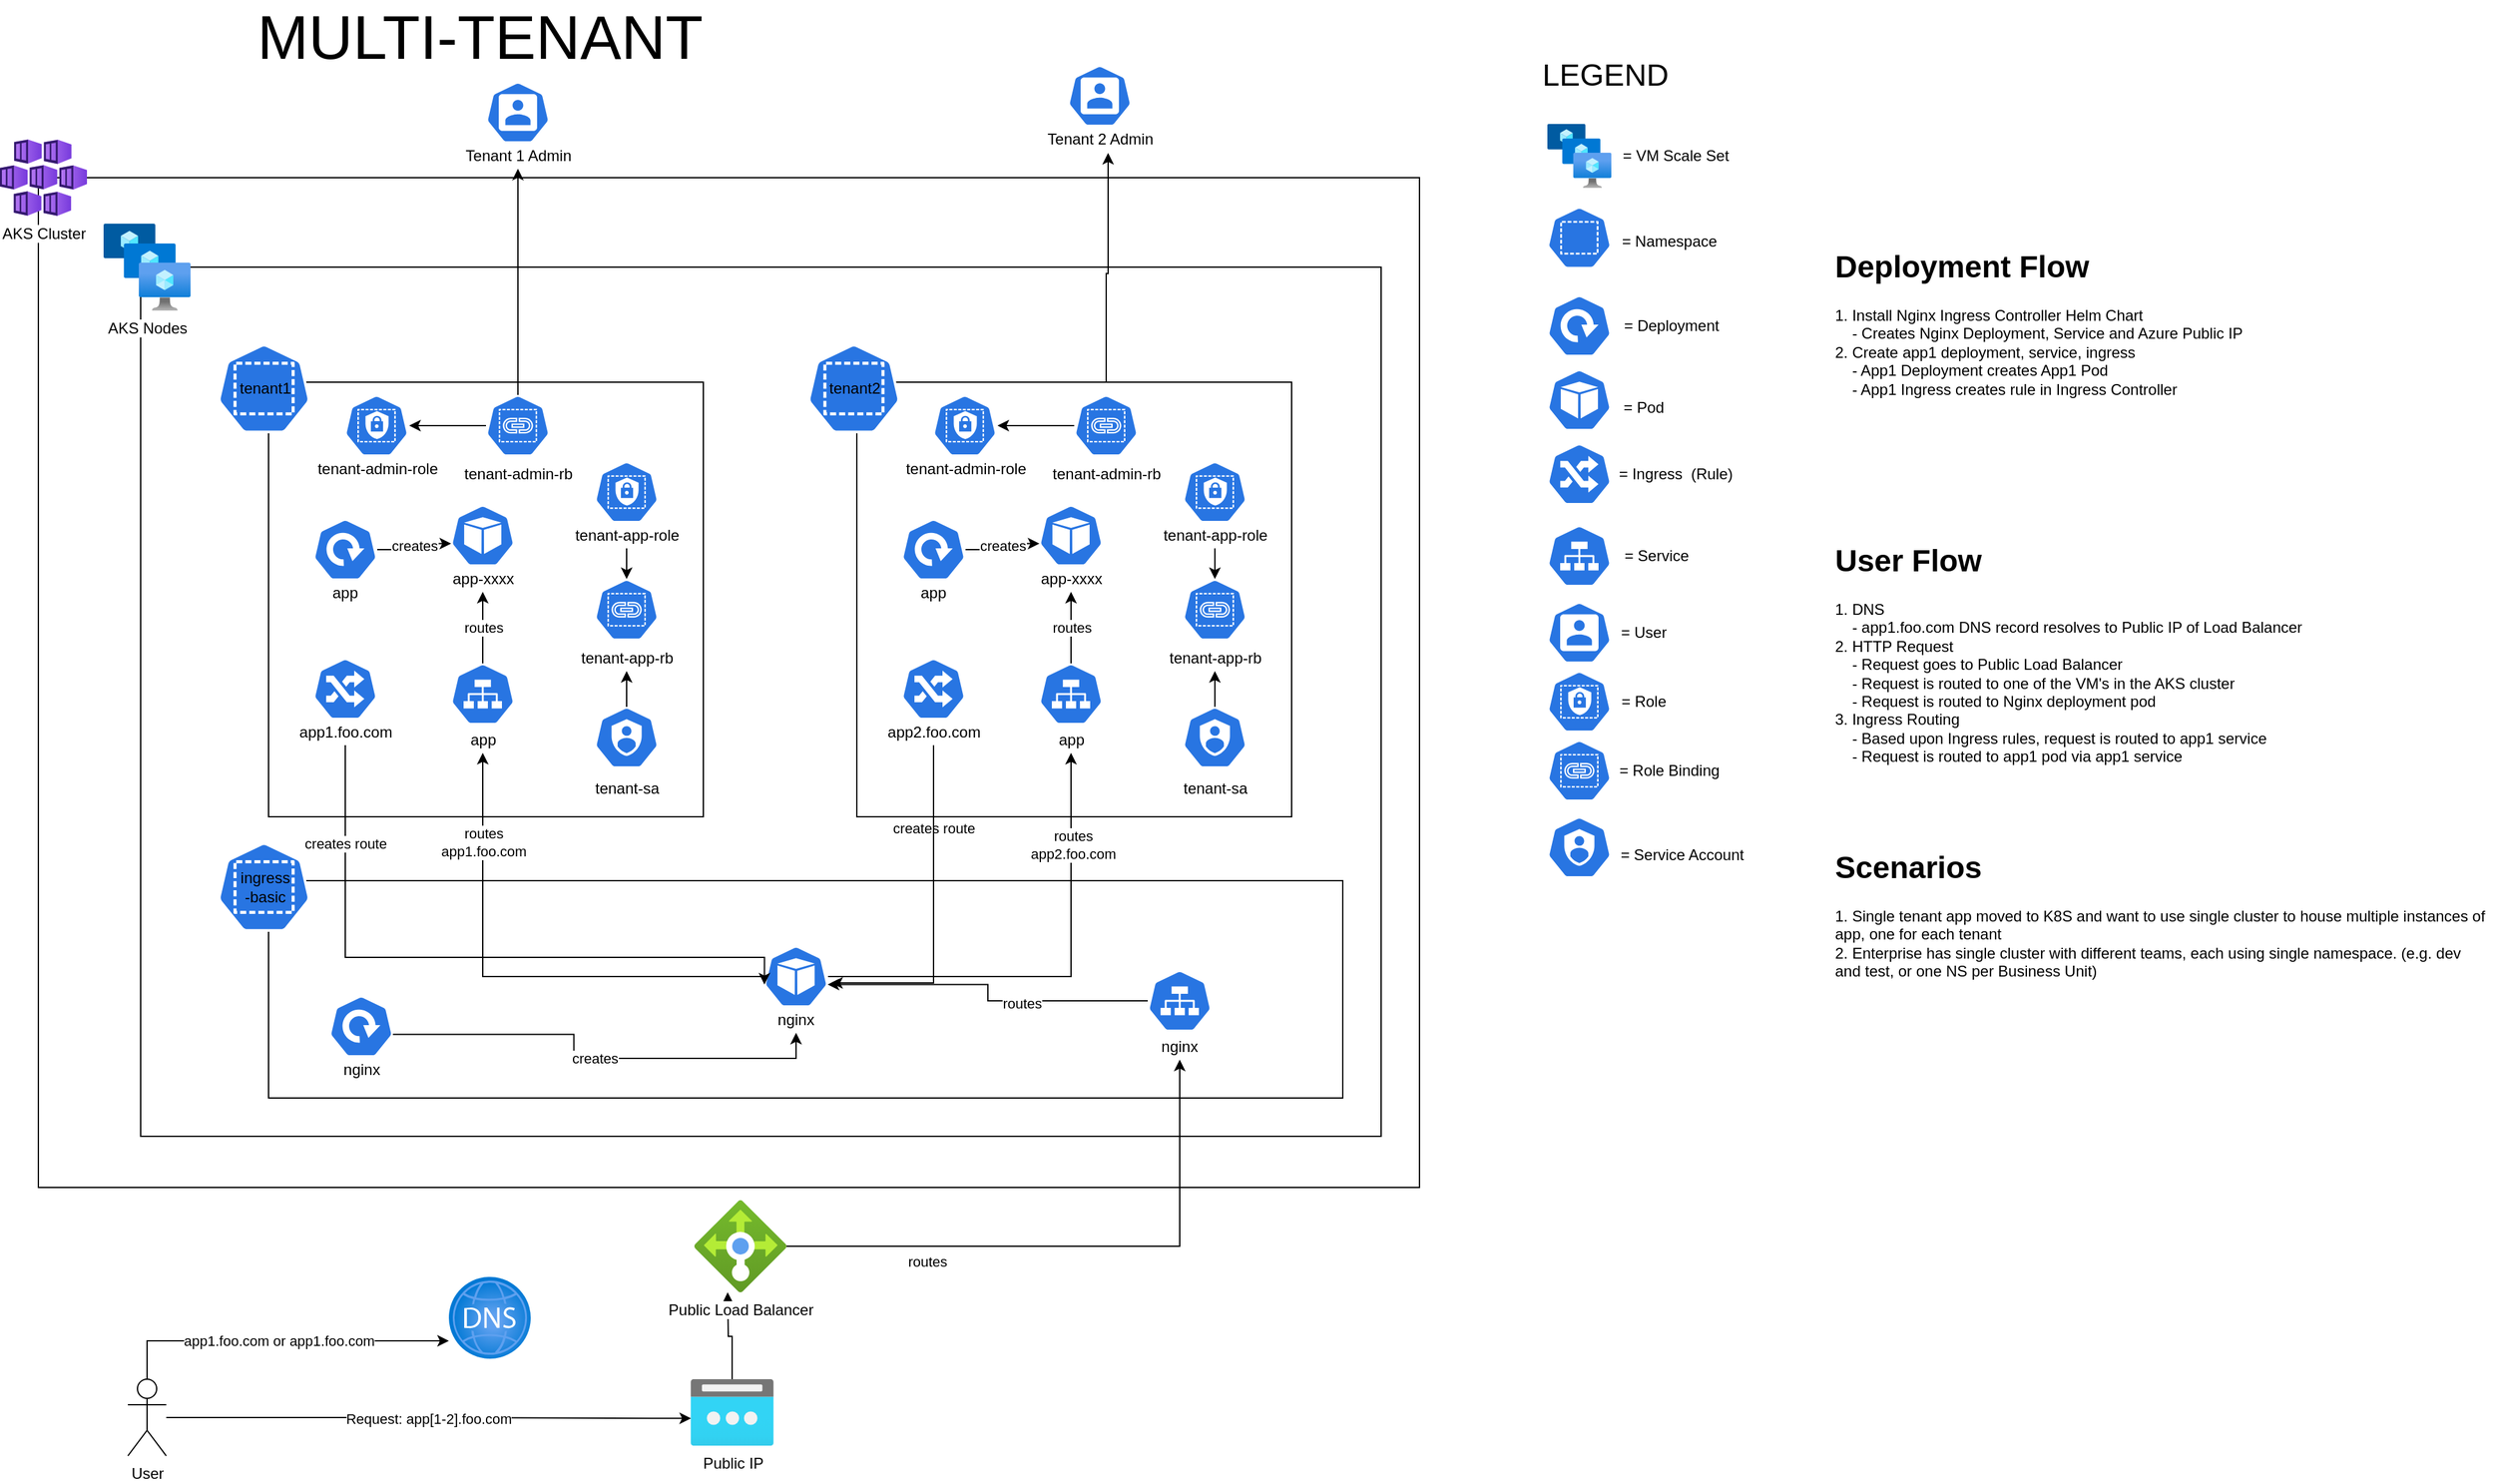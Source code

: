 <mxfile>
    <diagram id="HlzVMpEKUvmks-eyj2rE" name="Page-1">
        <mxGraphModel dx="874" dy="1626" grid="1" gridSize="10" guides="1" tooltips="1" connect="1" arrows="1" fold="1" page="1" pageScale="1" pageWidth="850" pageHeight="1100" math="0" shadow="0">
            <root>
                <mxCell id="0"/>
                <mxCell id="106" value="Grouping" parent="0"/>
                <mxCell id="3" value="" style="rounded=0;whiteSpace=wrap;html=1;" parent="106" vertex="1">
                    <mxGeometry x="40" y="20" width="1080" height="790" as="geometry"/>
                </mxCell>
                <mxCell id="4" value="" style="rounded=0;whiteSpace=wrap;html=1;direction=west;" parent="106" vertex="1">
                    <mxGeometry x="120" y="90" width="970" height="680" as="geometry"/>
                </mxCell>
                <mxCell id="175" style="edgeStyle=orthogonalEdgeStyle;rounded=0;orthogonalLoop=1;jettySize=auto;html=1;entryX=0.565;entryY=1.033;entryDx=0;entryDy=0;entryPerimeter=0;" parent="106" source="162" target="82" edge="1">
                    <mxGeometry relative="1" as="geometry"/>
                </mxCell>
                <mxCell id="181" value="service&lt;br&gt;account" style="edgeStyle=orthogonalEdgeStyle;rounded=0;orthogonalLoop=1;jettySize=auto;html=1;exitX=0.005;exitY=0.63;exitDx=0;exitDy=0;exitPerimeter=0;entryX=0.995;entryY=0.63;entryDx=0;entryDy=0;entryPerimeter=0;" edge="1" parent="106" source="94" target="9">
                    <mxGeometry relative="1" as="geometry"/>
                </mxCell>
                <mxCell id="182" style="edgeStyle=orthogonalEdgeStyle;rounded=0;orthogonalLoop=1;jettySize=auto;html=1;exitX=0.005;exitY=0.63;exitDx=0;exitDy=0;exitPerimeter=0;entryX=0.995;entryY=0.63;entryDx=0;entryDy=0;entryPerimeter=0;" edge="1" parent="106" source="94" target="9">
                    <mxGeometry relative="1" as="geometry"/>
                </mxCell>
                <mxCell id="1" value="Content" parent="0"/>
                <mxCell id="5" value="AKS Cluster" style="aspect=fixed;html=1;points=[];align=center;image;fontSize=12;image=img/lib/azure2/containers/Kubernetes_Services.svg;" parent="1" vertex="1">
                    <mxGeometry x="10" y="-10" width="68" height="60" as="geometry"/>
                </mxCell>
                <mxCell id="6" value="" style="rounded=0;whiteSpace=wrap;html=1;" parent="1" vertex="1">
                    <mxGeometry x="220" y="180" width="340" height="340" as="geometry"/>
                </mxCell>
                <mxCell id="7" value="tenant1" style="html=1;dashed=0;whitespace=wrap;fillColor=#2875E2;strokeColor=#ffffff;points=[[0.005,0.63,0],[0.1,0.2,0],[0.9,0.2,0],[0.5,0,0],[0.995,0.63,0],[0.72,0.99,0],[0.5,1,0],[0.28,0.99,0]];shape=mxgraph.kubernetes.icon;prIcon=ns" parent="1" vertex="1">
                    <mxGeometry x="158.75" y="150" width="115.5" height="70" as="geometry"/>
                </mxCell>
                <mxCell id="8" value="" style="group" parent="1" vertex="1" connectable="0">
                    <mxGeometry x="355" y="276" width="120" height="68" as="geometry"/>
                </mxCell>
                <mxCell id="9" value="" style="html=1;dashed=0;whitespace=wrap;fillColor=#2875E2;strokeColor=#ffffff;points=[[0.005,0.63,0],[0.1,0.2,0],[0.9,0.2,0],[0.5,0,0],[0.995,0.63,0],[0.72,0.99,0],[0.5,1,0],[0.28,0.99,0]];shape=mxgraph.kubernetes.icon;prIcon=pod" parent="8" vertex="1">
                    <mxGeometry x="7.5" width="50" height="48" as="geometry"/>
                </mxCell>
                <mxCell id="10" value="app-xxxx" style="text;html=1;strokeColor=none;fillColor=none;align=center;verticalAlign=middle;whiteSpace=wrap;rounded=0;" parent="8" vertex="1">
                    <mxGeometry x="-27.5" y="48" width="120" height="20" as="geometry"/>
                </mxCell>
                <mxCell id="11" value="" style="group" parent="1" vertex="1" connectable="0">
                    <mxGeometry x="355" y="400" width="110" height="70" as="geometry"/>
                </mxCell>
                <mxCell id="12" value="" style="html=1;dashed=0;whitespace=wrap;fillColor=#2875E2;strokeColor=#ffffff;points=[[0.005,0.63,0],[0.1,0.2,0],[0.9,0.2,0],[0.5,0,0],[0.995,0.63,0],[0.72,0.99,0],[0.5,1,0],[0.28,0.99,0]];shape=mxgraph.kubernetes.icon;prIcon=svc" parent="11" vertex="1">
                    <mxGeometry x="7.5" width="50" height="48" as="geometry"/>
                </mxCell>
                <mxCell id="13" value="app" style="text;html=1;strokeColor=none;fillColor=none;align=center;verticalAlign=middle;whiteSpace=wrap;rounded=0;" parent="11" vertex="1">
                    <mxGeometry x="-22.5" y="50" width="110" height="20" as="geometry"/>
                </mxCell>
                <mxCell id="14" value="" style="group" parent="1" vertex="1" connectable="0">
                    <mxGeometry x="227.5" y="396" width="105" height="68" as="geometry"/>
                </mxCell>
                <UserObject label="" link="http://yahoo.com" id="15">
                    <mxCell style="html=1;dashed=0;whitespace=wrap;fillColor=#2875E2;strokeColor=#ffffff;points=[[0.005,0.63,0],[0.1,0.2,0],[0.9,0.2,0],[0.5,0,0],[0.995,0.63,0],[0.72,0.99,0],[0.5,1,0],[0.28,0.99,0]];shape=mxgraph.kubernetes.icon;prIcon=ing" parent="14" vertex="1">
                        <mxGeometry x="27.5" width="50" height="48" as="geometry"/>
                    </mxCell>
                </UserObject>
                <mxCell id="16" value="app1.foo.com" style="text;html=1;strokeColor=none;fillColor=none;align=center;verticalAlign=middle;whiteSpace=wrap;rounded=0;" parent="14" vertex="1">
                    <mxGeometry y="48" width="105" height="20" as="geometry"/>
                </mxCell>
                <mxCell id="17" value="creates" style="edgeStyle=orthogonalEdgeStyle;rounded=0;orthogonalLoop=1;jettySize=auto;html=1;entryX=0.005;entryY=0.63;entryDx=0;entryDy=0;entryPerimeter=0;" parent="1" source="49" target="9" edge="1">
                    <mxGeometry relative="1" as="geometry"/>
                </mxCell>
                <mxCell id="18" value="" style="rounded=0;whiteSpace=wrap;html=1;" parent="1" vertex="1">
                    <mxGeometry x="220" y="570" width="840" height="170" as="geometry"/>
                </mxCell>
                <mxCell id="19" value="ingress&lt;br&gt;-basic" style="html=1;dashed=0;whitespace=wrap;fillColor=#2875E2;strokeColor=#ffffff;points=[[0.005,0.63,0],[0.1,0.2,0],[0.9,0.2,0],[0.5,0,0],[0.995,0.63,0],[0.72,0.99,0],[0.5,1,0],[0.28,0.99,0]];shape=mxgraph.kubernetes.icon;prIcon=ns" parent="1" vertex="1">
                    <mxGeometry x="168.5" y="540" width="96" height="70" as="geometry"/>
                </mxCell>
                <mxCell id="20" value="" style="group" parent="1" vertex="1" connectable="0">
                    <mxGeometry x="900" y="640" width="65" height="70" as="geometry"/>
                </mxCell>
                <mxCell id="21" value="" style="html=1;dashed=0;whitespace=wrap;fillColor=#2875E2;strokeColor=#ffffff;points=[[0.005,0.63,0],[0.1,0.2,0],[0.9,0.2,0],[0.5,0,0],[0.995,0.63,0],[0.72,0.99,0],[0.5,1,0],[0.28,0.99,0]];shape=mxgraph.kubernetes.icon;prIcon=svc" parent="20" vertex="1">
                    <mxGeometry x="7.5" width="50" height="48" as="geometry"/>
                </mxCell>
                <mxCell id="22" value="nginx" style="text;html=1;strokeColor=none;fillColor=none;align=center;verticalAlign=middle;whiteSpace=wrap;rounded=0;" parent="20" vertex="1">
                    <mxGeometry y="50" width="65" height="20" as="geometry"/>
                </mxCell>
                <mxCell id="23" value="" style="group" parent="1" vertex="1" connectable="0">
                    <mxGeometry x="600" y="621" width="65" height="68" as="geometry"/>
                </mxCell>
                <mxCell id="24" value="" style="html=1;dashed=0;whitespace=wrap;fillColor=#2875E2;strokeColor=#ffffff;points=[[0.005,0.63,0],[0.1,0.2,0],[0.9,0.2,0],[0.5,0,0],[0.995,0.63,0],[0.72,0.99,0],[0.5,1,0],[0.28,0.99,0]];shape=mxgraph.kubernetes.icon;prIcon=pod" parent="23" vertex="1">
                    <mxGeometry x="7.5" width="50" height="48" as="geometry"/>
                </mxCell>
                <mxCell id="25" value="nginx" style="text;html=1;strokeColor=none;fillColor=none;align=center;verticalAlign=middle;whiteSpace=wrap;rounded=0;" parent="23" vertex="1">
                    <mxGeometry y="48" width="65" height="20" as="geometry"/>
                </mxCell>
                <mxCell id="26" style="edgeStyle=orthogonalEdgeStyle;rounded=0;orthogonalLoop=1;jettySize=auto;html=1;" parent="1" source="27" edge="1">
                    <mxGeometry relative="1" as="geometry">
                        <mxPoint x="579" y="892" as="targetPoint"/>
                    </mxGeometry>
                </mxCell>
                <mxCell id="27" value="Public IP" style="aspect=fixed;html=1;points=[];align=center;image;fontSize=12;image=img/lib/azure2/networking/Public_IP_Addresses.svg;" parent="1" vertex="1">
                    <mxGeometry x="550" y="960" width="65" height="52" as="geometry"/>
                </mxCell>
                <mxCell id="28" value="routes" style="edgeStyle=orthogonalEdgeStyle;rounded=0;orthogonalLoop=1;jettySize=auto;html=1;" parent="1" source="29" target="22" edge="1">
                    <mxGeometry x="-0.514" y="-11" relative="1" as="geometry">
                        <mxPoint y="1" as="offset"/>
                    </mxGeometry>
                </mxCell>
                <mxCell id="29" value="Public Load Balancer" style="aspect=fixed;html=1;points=[];align=center;image;fontSize=12;image=img/lib/azure2/networking/Load_Balancers.svg;" parent="1" vertex="1">
                    <mxGeometry x="553" y="820" width="72" height="72" as="geometry"/>
                </mxCell>
                <mxCell id="30" style="edgeStyle=orthogonalEdgeStyle;rounded=0;orthogonalLoop=1;jettySize=auto;html=1;entryX=0.995;entryY=0.63;entryDx=0;entryDy=0;entryPerimeter=0;" parent="1" source="21" target="24" edge="1">
                    <mxGeometry relative="1" as="geometry"/>
                </mxCell>
                <mxCell id="31" value="routes" style="edgeLabel;html=1;align=center;verticalAlign=middle;resizable=0;points=[];" parent="30" vertex="1" connectable="0">
                    <mxGeometry x="-0.251" y="2" relative="1" as="geometry">
                        <mxPoint as="offset"/>
                    </mxGeometry>
                </mxCell>
                <mxCell id="32" value="routes" style="edgeStyle=orthogonalEdgeStyle;rounded=0;orthogonalLoop=1;jettySize=auto;html=1;entryX=0.5;entryY=1;entryDx=0;entryDy=0;" parent="1" source="12" target="10" edge="1">
                    <mxGeometry relative="1" as="geometry"/>
                </mxCell>
                <mxCell id="33" value="app1.foo.com or app1.foo.com" style="edgeStyle=orthogonalEdgeStyle;rounded=0;orthogonalLoop=1;jettySize=auto;html=1;" parent="1" source="35" target="36" edge="1">
                    <mxGeometry relative="1" as="geometry">
                        <Array as="points">
                            <mxPoint x="269" y="930"/>
                            <mxPoint x="393" y="930"/>
                        </Array>
                    </mxGeometry>
                </mxCell>
                <mxCell id="34" value="Request: app[1-2].foo.com" style="edgeStyle=orthogonalEdgeStyle;rounded=0;orthogonalLoop=1;jettySize=auto;html=1;entryX=0.005;entryY=0.59;entryDx=0;entryDy=0;entryPerimeter=0;" parent="1" source="35" target="27" edge="1">
                    <mxGeometry relative="1" as="geometry"/>
                </mxCell>
                <mxCell id="35" value="User" style="shape=umlActor;verticalLabelPosition=bottom;verticalAlign=top;html=1;outlineConnect=0;" parent="1" vertex="1">
                    <mxGeometry x="110" y="960" width="30" height="60" as="geometry"/>
                </mxCell>
                <mxCell id="36" value="" style="aspect=fixed;html=1;points=[];align=center;image;fontSize=12;image=img/lib/azure2/networking/DNS_Zones.svg;" parent="1" vertex="1">
                    <mxGeometry x="361" y="880" width="64" height="64" as="geometry"/>
                </mxCell>
                <mxCell id="37" value="&lt;h1&gt;Deployment Flow&lt;/h1&gt;&lt;div&gt;&lt;span&gt;1. Install Nginx Ingress Controller Helm Chart&lt;/span&gt;&lt;br&gt;&lt;/div&gt;&lt;div&gt;&amp;nbsp; &amp;nbsp; - Creates Nginx Deployment, Service and Azure Public IP&lt;/div&gt;&lt;div&gt;2. Create app1 deployment, service, ingress&lt;/div&gt;&lt;div&gt;&amp;nbsp; &amp;nbsp; - App1 Deployment creates App1 Pod&lt;/div&gt;&lt;div&gt;&amp;nbsp; &amp;nbsp; - App1 Ingress creates rule in Ingress Controller&lt;/div&gt;&lt;div&gt;&lt;br&gt;&lt;/div&gt;" style="text;html=1;strokeColor=none;fillColor=none;spacing=5;spacingTop=-20;whiteSpace=wrap;overflow=hidden;rounded=0;" parent="1" vertex="1">
                    <mxGeometry x="1440" y="70" width="520" height="140" as="geometry"/>
                </mxCell>
                <mxCell id="48" value="" style="group" parent="1" vertex="1" connectable="0">
                    <mxGeometry x="240" y="287" width="80" height="68" as="geometry"/>
                </mxCell>
                <mxCell id="49" value="" style="html=1;dashed=0;whitespace=wrap;fillColor=#2875E2;strokeColor=#ffffff;points=[[0.005,0.63,0],[0.1,0.2,0],[0.9,0.2,0],[0.5,0,0],[0.995,0.63,0],[0.72,0.99,0],[0.5,1,0],[0.28,0.99,0]];shape=mxgraph.kubernetes.icon;prIcon=deploy" parent="48" vertex="1">
                    <mxGeometry x="15" width="50" height="48" as="geometry"/>
                </mxCell>
                <mxCell id="50" value="app" style="text;html=1;strokeColor=none;fillColor=none;align=center;verticalAlign=middle;whiteSpace=wrap;rounded=0;" parent="48" vertex="1">
                    <mxGeometry x="-5" y="48" width="90" height="20" as="geometry"/>
                </mxCell>
                <mxCell id="51" value="&lt;h1&gt;User Flow&lt;/h1&gt;&lt;div&gt;1. DNS&lt;/div&gt;&lt;div&gt;&amp;nbsp; &amp;nbsp; - app1.foo.com DNS record resolves to Public IP of Load Balancer&lt;/div&gt;&lt;div&gt;2. HTTP Request&lt;/div&gt;&lt;div&gt;&amp;nbsp; &amp;nbsp; - Request goes to Public Load Balancer&lt;/div&gt;&lt;div&gt;&amp;nbsp; &amp;nbsp; - Request is routed to one of the VM's in the AKS cluster&lt;/div&gt;&lt;div&gt;&amp;nbsp; &amp;nbsp; - Request is routed to Nginx deployment pod&lt;/div&gt;&lt;div&gt;3. Ingress Routing&lt;/div&gt;&lt;div&gt;&amp;nbsp; &amp;nbsp; - Based upon Ingress rules, request is routed to app1 service&lt;/div&gt;&lt;div&gt;&amp;nbsp; &amp;nbsp; - Request is routed to app1 pod via app1 service&lt;/div&gt;" style="text;html=1;strokeColor=none;fillColor=none;spacing=5;spacingTop=-20;whiteSpace=wrap;overflow=hidden;rounded=0;" parent="1" vertex="1">
                    <mxGeometry x="1440" y="300" width="520" height="190" as="geometry"/>
                </mxCell>
                <mxCell id="52" value="AKS Nodes" style="aspect=fixed;html=1;points=[];align=center;image;fontSize=12;image=img/lib/azure2/compute/VM_Scale_Sets.svg;" parent="1" vertex="1">
                    <mxGeometry x="91" y="56" width="68" height="68" as="geometry"/>
                </mxCell>
                <mxCell id="55" value="" style="group" parent="1" vertex="1" connectable="0">
                    <mxGeometry x="252.5" y="660" width="80" height="68" as="geometry"/>
                </mxCell>
                <mxCell id="56" value="" style="html=1;dashed=0;whitespace=wrap;fillColor=#2875E2;strokeColor=#ffffff;points=[[0.005,0.63,0],[0.1,0.2,0],[0.9,0.2,0],[0.5,0,0],[0.995,0.63,0],[0.72,0.99,0],[0.5,1,0],[0.28,0.99,0]];shape=mxgraph.kubernetes.icon;prIcon=deploy" parent="55" vertex="1">
                    <mxGeometry x="15" width="50" height="48" as="geometry"/>
                </mxCell>
                <mxCell id="57" value="nginx" style="text;html=1;strokeColor=none;fillColor=none;align=center;verticalAlign=middle;whiteSpace=wrap;rounded=0;" parent="55" vertex="1">
                    <mxGeometry y="48" width="80" height="20" as="geometry"/>
                </mxCell>
                <mxCell id="58" value="creates" style="edgeStyle=orthogonalEdgeStyle;rounded=0;orthogonalLoop=1;jettySize=auto;html=1;exitX=0.995;exitY=0.63;exitDx=0;exitDy=0;exitPerimeter=0;entryX=0.5;entryY=1;entryDx=0;entryDy=0;" parent="1" source="56" target="25" edge="1">
                    <mxGeometry relative="1" as="geometry"/>
                </mxCell>
                <mxCell id="59" value="&lt;font style=&quot;font-size: 48px&quot;&gt;MULTI-TENANT&lt;/font&gt;" style="text;html=1;align=center;verticalAlign=middle;resizable=0;points=[];autosize=1;" parent="1" vertex="1">
                    <mxGeometry x="205" y="-105" width="360" height="30" as="geometry"/>
                </mxCell>
                <mxCell id="61" style="edgeStyle=orthogonalEdgeStyle;rounded=0;orthogonalLoop=1;jettySize=auto;html=1;entryX=0.005;entryY=0.63;entryDx=0;entryDy=0;entryPerimeter=0;exitX=0.5;exitY=1;exitDx=0;exitDy=0;" parent="1" source="16" target="24" edge="1">
                    <mxGeometry relative="1" as="geometry">
                        <Array as="points">
                            <mxPoint x="280" y="630"/>
                        </Array>
                    </mxGeometry>
                </mxCell>
                <mxCell id="62" value="creates route" style="edgeLabel;html=1;align=center;verticalAlign=middle;resizable=0;points=[];" parent="61" vertex="1" connectable="0">
                    <mxGeometry x="-0.75" relative="1" as="geometry">
                        <mxPoint y="12" as="offset"/>
                    </mxGeometry>
                </mxCell>
                <mxCell id="156" value="creates route" style="edgeLabel;html=1;align=center;verticalAlign=middle;resizable=0;points=[];" parent="61" vertex="1" connectable="0">
                    <mxGeometry x="-0.75" relative="1" as="geometry">
                        <mxPoint x="460" as="offset"/>
                    </mxGeometry>
                </mxCell>
                <mxCell id="63" value="routes&lt;br&gt;app1.foo.com" style="edgeStyle=orthogonalEdgeStyle;rounded=0;orthogonalLoop=1;jettySize=auto;html=1;entryX=0.5;entryY=1;entryDx=0;entryDy=0;" parent="1" source="24" target="13" edge="1">
                    <mxGeometry x="0.646" relative="1" as="geometry">
                        <mxPoint as="offset"/>
                    </mxGeometry>
                </mxCell>
                <mxCell id="68" value="" style="html=1;dashed=0;whitespace=wrap;fillColor=#2875E2;strokeColor=#ffffff;points=[[0.005,0.63,0],[0.1,0.2,0],[0.9,0.2,0],[0.5,0,0],[0.995,0.63,0],[0.72,0.99,0],[0.5,1,0],[0.28,0.99,0]];shape=mxgraph.kubernetes.icon;prIcon=user" parent="1" vertex="1">
                    <mxGeometry x="1220" y="352" width="50" height="48" as="geometry"/>
                </mxCell>
                <mxCell id="70" value="= User" style="text;html=1;align=center;verticalAlign=middle;resizable=0;points=[];autosize=1;" parent="1" vertex="1">
                    <mxGeometry x="1270" y="366" width="50" height="20" as="geometry"/>
                </mxCell>
                <mxCell id="71" value="= Role" style="text;html=1;align=center;verticalAlign=middle;resizable=0;points=[];autosize=1;" parent="1" vertex="1">
                    <mxGeometry x="1270" y="420" width="50" height="20" as="geometry"/>
                </mxCell>
                <mxCell id="74" value="" style="group" parent="1" vertex="1" connectable="0">
                    <mxGeometry x="1220" y="460" width="140" height="48" as="geometry"/>
                </mxCell>
                <mxCell id="66" value="" style="html=1;dashed=0;whitespace=wrap;fillColor=#2875E2;strokeColor=#ffffff;points=[[0.005,0.63,0],[0.1,0.2,0],[0.9,0.2,0],[0.5,0,0],[0.995,0.63,0],[0.72,0.99,0],[0.5,1,0],[0.28,0.99,0]];shape=mxgraph.kubernetes.icon;prIcon=rb" parent="74" vertex="1">
                    <mxGeometry width="50" height="48" as="geometry"/>
                </mxCell>
                <mxCell id="72" value="= Role Binding" style="text;html=1;align=center;verticalAlign=middle;resizable=0;points=[];autosize=1;" parent="74" vertex="1">
                    <mxGeometry x="50" y="14" width="90" height="20" as="geometry"/>
                </mxCell>
                <mxCell id="75" value="" style="group" parent="1" vertex="1" connectable="0">
                    <mxGeometry x="1220" y="520" width="160" height="48" as="geometry"/>
                </mxCell>
                <mxCell id="67" value="" style="html=1;dashed=0;whitespace=wrap;fillColor=#2875E2;strokeColor=#ffffff;points=[[0.005,0.63,0],[0.1,0.2,0],[0.9,0.2,0],[0.5,0,0],[0.995,0.63,0],[0.72,0.99,0],[0.5,1,0],[0.28,0.99,0]];shape=mxgraph.kubernetes.icon;prIcon=sa" parent="75" vertex="1">
                    <mxGeometry width="50" height="48" as="geometry"/>
                </mxCell>
                <mxCell id="73" value="= Service Account" style="text;html=1;align=center;verticalAlign=middle;resizable=0;points=[];autosize=1;" parent="75" vertex="1">
                    <mxGeometry x="50" y="20" width="110" height="20" as="geometry"/>
                </mxCell>
                <mxCell id="38" value="" style="html=1;dashed=0;whitespace=wrap;fillColor=#2875E2;strokeColor=#ffffff;points=[[0.005,0.63,0],[0.1,0.2,0],[0.9,0.2,0],[0.5,0,0],[0.995,0.63,0],[0.72,0.99,0],[0.5,1,0],[0.28,0.99,0]];shape=mxgraph.kubernetes.icon;prIcon=ns" parent="1" vertex="1">
                    <mxGeometry x="1220" y="40" width="50" height="54" as="geometry"/>
                </mxCell>
                <mxCell id="39" value="= Namespace" style="text;html=1;align=center;verticalAlign=middle;resizable=0;points=[];autosize=1;" parent="1" vertex="1">
                    <mxGeometry x="1270" y="60" width="90" height="20" as="geometry"/>
                </mxCell>
                <mxCell id="40" value="" style="html=1;dashed=0;whitespace=wrap;fillColor=#2875E2;strokeColor=#ffffff;points=[[0.005,0.63,0],[0.1,0.2,0],[0.9,0.2,0],[0.5,0,0],[0.995,0.63,0],[0.72,0.99,0],[0.5,1,0],[0.28,0.99,0]];shape=mxgraph.kubernetes.icon;prIcon=deploy" parent="1" vertex="1">
                    <mxGeometry x="1220" y="112" width="50" height="48" as="geometry"/>
                </mxCell>
                <mxCell id="41" value="" style="html=1;dashed=0;whitespace=wrap;fillColor=#2875E2;strokeColor=#ffffff;points=[[0.005,0.63,0],[0.1,0.2,0],[0.9,0.2,0],[0.5,0,0],[0.995,0.63,0],[0.72,0.99,0],[0.5,1,0],[0.28,0.99,0]];shape=mxgraph.kubernetes.icon;prIcon=pod" parent="1" vertex="1">
                    <mxGeometry x="1220" y="170" width="50" height="48" as="geometry"/>
                </mxCell>
                <mxCell id="42" value="" style="html=1;dashed=0;whitespace=wrap;fillColor=#2875E2;strokeColor=#ffffff;points=[[0.005,0.63,0],[0.1,0.2,0],[0.9,0.2,0],[0.5,0,0],[0.995,0.63,0],[0.72,0.99,0],[0.5,1,0],[0.28,0.99,0]];shape=mxgraph.kubernetes.icon;prIcon=ing" parent="1" vertex="1">
                    <mxGeometry x="1220" y="228" width="50" height="48" as="geometry"/>
                </mxCell>
                <mxCell id="43" value="" style="html=1;dashed=0;whitespace=wrap;fillColor=#2875E2;strokeColor=#ffffff;points=[[0.005,0.63,0],[0.1,0.2,0],[0.9,0.2,0],[0.5,0,0],[0.995,0.63,0],[0.72,0.99,0],[0.5,1,0],[0.28,0.99,0]];shape=mxgraph.kubernetes.icon;prIcon=svc" parent="1" vertex="1">
                    <mxGeometry x="1220" y="292" width="50" height="48" as="geometry"/>
                </mxCell>
                <mxCell id="44" value="&amp;nbsp;= Deployment" style="text;html=1;align=center;verticalAlign=middle;resizable=0;points=[];autosize=1;" parent="1" vertex="1">
                    <mxGeometry x="1270" y="126" width="90" height="20" as="geometry"/>
                </mxCell>
                <mxCell id="45" value="= Pod" style="text;html=1;align=center;verticalAlign=middle;resizable=0;points=[];autosize=1;" parent="1" vertex="1">
                    <mxGeometry x="1270" y="190" width="50" height="20" as="geometry"/>
                </mxCell>
                <mxCell id="46" value="= Ingress&amp;nbsp; (Rule)" style="text;html=1;align=center;verticalAlign=middle;resizable=0;points=[];autosize=1;" parent="1" vertex="1">
                    <mxGeometry x="1270" y="242" width="100" height="20" as="geometry"/>
                </mxCell>
                <mxCell id="47" value="= Service" style="text;html=1;align=center;verticalAlign=middle;resizable=0;points=[];autosize=1;" parent="1" vertex="1">
                    <mxGeometry x="1270" y="306" width="70" height="20" as="geometry"/>
                </mxCell>
                <mxCell id="53" value="" style="aspect=fixed;html=1;points=[];align=center;image;fontSize=12;image=img/lib/azure2/compute/VM_Scale_Sets.svg;" parent="1" vertex="1">
                    <mxGeometry x="1220" y="-22" width="50" height="50" as="geometry"/>
                </mxCell>
                <mxCell id="54" value="= VM Scale Set" style="text;html=1;align=center;verticalAlign=middle;resizable=0;points=[];autosize=1;" parent="1" vertex="1">
                    <mxGeometry x="1270" y="-7" width="100" height="20" as="geometry"/>
                </mxCell>
                <mxCell id="60" value="&lt;font style=&quot;font-size: 24px&quot;&gt;LEGEND&lt;/font&gt;" style="text;html=1;align=center;verticalAlign=middle;resizable=0;points=[];autosize=1;" parent="1" vertex="1">
                    <mxGeometry x="1210" y="-70" width="110" height="20" as="geometry"/>
                </mxCell>
                <mxCell id="79" value="" style="group" parent="1" vertex="1" connectable="0">
                    <mxGeometry x="365" y="-55" width="100" height="68" as="geometry"/>
                </mxCell>
                <mxCell id="77" value="" style="html=1;dashed=0;whitespace=wrap;fillColor=#2875E2;strokeColor=#ffffff;points=[[0.005,0.63,0],[0.1,0.2,0],[0.9,0.2,0],[0.5,0,0],[0.995,0.63,0],[0.72,0.99,0],[0.5,1,0],[0.28,0.99,0]];shape=mxgraph.kubernetes.icon;prIcon=user" parent="79" vertex="1">
                    <mxGeometry x="25" width="50" height="48" as="geometry"/>
                </mxCell>
                <mxCell id="78" value="Tenant 1 Admin" style="text;html=1;align=center;verticalAlign=middle;resizable=0;points=[];autosize=1;" parent="79" vertex="1">
                    <mxGeometry y="48" width="100" height="20" as="geometry"/>
                </mxCell>
                <mxCell id="80" value="" style="group" parent="1" vertex="1" connectable="0">
                    <mxGeometry x="820" y="-68" width="100" height="68" as="geometry"/>
                </mxCell>
                <mxCell id="81" value="" style="html=1;dashed=0;whitespace=wrap;fillColor=#2875E2;strokeColor=#ffffff;points=[[0.005,0.63,0],[0.1,0.2,0],[0.9,0.2,0],[0.5,0,0],[0.995,0.63,0],[0.72,0.99,0],[0.5,1,0],[0.28,0.99,0]];shape=mxgraph.kubernetes.icon;prIcon=user" parent="80" vertex="1">
                    <mxGeometry x="25" width="50" height="48" as="geometry"/>
                </mxCell>
                <mxCell id="82" value="Tenant 2 Admin" style="text;html=1;align=center;verticalAlign=middle;resizable=0;points=[];autosize=1;" parent="80" vertex="1">
                    <mxGeometry y="48" width="100" height="20" as="geometry"/>
                </mxCell>
                <mxCell id="84" value="" style="group" parent="1" vertex="1" connectable="0">
                    <mxGeometry x="264.5" y="190" width="100" height="68" as="geometry"/>
                </mxCell>
                <mxCell id="65" value="" style="html=1;dashed=0;whitespace=wrap;fillColor=#2875E2;strokeColor=#ffffff;points=[[0.005,0.63,0],[0.1,0.2,0],[0.9,0.2,0],[0.5,0,0],[0.995,0.63,0],[0.72,0.99,0],[0.5,1,0],[0.28,0.99,0]];shape=mxgraph.kubernetes.icon;prIcon=role" parent="84" vertex="1">
                    <mxGeometry x="15" width="50" height="48" as="geometry"/>
                </mxCell>
                <mxCell id="83" value="tenant-admin-role" style="text;html=1;align=center;verticalAlign=middle;resizable=0;points=[];autosize=1;" parent="84" vertex="1">
                    <mxGeometry x="-15" y="48" width="110" height="20" as="geometry"/>
                </mxCell>
                <mxCell id="85" value="" style="html=1;dashed=0;whitespace=wrap;fillColor=#2875E2;strokeColor=#ffffff;points=[[0.005,0.63,0],[0.1,0.2,0],[0.9,0.2,0],[0.5,0,0],[0.995,0.63,0],[0.72,0.99,0],[0.5,1,0],[0.28,0.99,0]];shape=mxgraph.kubernetes.icon;prIcon=role" parent="1" vertex="1">
                    <mxGeometry x="1220" y="406" width="50" height="48" as="geometry"/>
                </mxCell>
                <mxCell id="91" style="edgeStyle=orthogonalEdgeStyle;rounded=0;orthogonalLoop=1;jettySize=auto;html=1;" parent="1" source="87" edge="1">
                    <mxGeometry relative="1" as="geometry">
                        <mxPoint x="330" y="214" as="targetPoint"/>
                    </mxGeometry>
                </mxCell>
                <mxCell id="92" style="edgeStyle=orthogonalEdgeStyle;rounded=0;orthogonalLoop=1;jettySize=auto;html=1;" parent="1" source="87" target="78" edge="1">
                    <mxGeometry relative="1" as="geometry"/>
                </mxCell>
                <mxCell id="96" value="" style="group" parent="1" vertex="1" connectable="0">
                    <mxGeometry x="380" y="190" width="90" height="72" as="geometry"/>
                </mxCell>
                <mxCell id="87" value="" style="html=1;dashed=0;whitespace=wrap;fillColor=#2875E2;strokeColor=#ffffff;points=[[0.005,0.63,0],[0.1,0.2,0],[0.9,0.2,0],[0.5,0,0],[0.995,0.63,0],[0.72,0.99,0],[0.5,1,0],[0.28,0.99,0]];shape=mxgraph.kubernetes.icon;prIcon=rb" parent="96" vertex="1">
                    <mxGeometry x="10" width="50" height="48" as="geometry"/>
                </mxCell>
                <mxCell id="88" value="tenant-admin-rb" style="text;html=1;align=center;verticalAlign=middle;resizable=0;points=[];autosize=1;" parent="96" vertex="1">
                    <mxGeometry x="-15" y="52" width="100" height="20" as="geometry"/>
                </mxCell>
                <mxCell id="97" value="" style="group" parent="1" vertex="1" connectable="0">
                    <mxGeometry x="450" y="434" width="100" height="74" as="geometry"/>
                </mxCell>
                <mxCell id="94" value="" style="html=1;dashed=0;whitespace=wrap;fillColor=#2875E2;strokeColor=#ffffff;points=[[0.005,0.63,0],[0.1,0.2,0],[0.9,0.2,0],[0.5,0,0],[0.995,0.63,0],[0.72,0.99,0],[0.5,1,0],[0.28,0.99,0]];shape=mxgraph.kubernetes.icon;prIcon=sa" parent="97" vertex="1">
                    <mxGeometry x="25" width="50" height="48" as="geometry"/>
                </mxCell>
                <mxCell id="95" value="tenant-sa" style="text;html=1;align=center;verticalAlign=middle;resizable=0;points=[];autosize=1;" parent="97" vertex="1">
                    <mxGeometry x="15" y="54" width="70" height="20" as="geometry"/>
                </mxCell>
                <mxCell id="98" value="" style="group" parent="1" vertex="1" connectable="0">
                    <mxGeometry x="465" y="334" width="80" height="72" as="geometry"/>
                </mxCell>
                <mxCell id="99" value="" style="html=1;dashed=0;whitespace=wrap;fillColor=#2875E2;strokeColor=#ffffff;points=[[0.005,0.63,0],[0.1,0.2,0],[0.9,0.2,0],[0.5,0,0],[0.995,0.63,0],[0.72,0.99,0],[0.5,1,0],[0.28,0.99,0]];shape=mxgraph.kubernetes.icon;prIcon=rb" parent="98" vertex="1">
                    <mxGeometry x="10" width="50" height="48" as="geometry"/>
                </mxCell>
                <mxCell id="100" value="tenant-app-rb" style="text;html=1;align=center;verticalAlign=middle;resizable=0;points=[];autosize=1;" parent="98" vertex="1">
                    <mxGeometry x="-10" y="52" width="90" height="20" as="geometry"/>
                </mxCell>
                <mxCell id="101" value="" style="group" parent="1" vertex="1" connectable="0">
                    <mxGeometry x="460" y="242" width="90" height="68" as="geometry"/>
                </mxCell>
                <mxCell id="102" value="" style="html=1;dashed=0;whitespace=wrap;fillColor=#2875E2;strokeColor=#ffffff;points=[[0.005,0.63,0],[0.1,0.2,0],[0.9,0.2,0],[0.5,0,0],[0.995,0.63,0],[0.72,0.99,0],[0.5,1,0],[0.28,0.99,0]];shape=mxgraph.kubernetes.icon;prIcon=role" parent="101" vertex="1">
                    <mxGeometry x="15" width="50" height="48" as="geometry"/>
                </mxCell>
                <mxCell id="103" value="tenant-app-role" style="text;html=1;align=center;verticalAlign=middle;resizable=0;points=[];autosize=1;" parent="101" vertex="1">
                    <mxGeometry x="-10" y="48" width="100" height="20" as="geometry"/>
                </mxCell>
                <mxCell id="104" style="edgeStyle=orthogonalEdgeStyle;rounded=0;orthogonalLoop=1;jettySize=auto;html=1;" parent="1" source="94" target="100" edge="1">
                    <mxGeometry relative="1" as="geometry"/>
                </mxCell>
                <mxCell id="105" style="edgeStyle=orthogonalEdgeStyle;rounded=0;orthogonalLoop=1;jettySize=auto;html=1;entryX=0.5;entryY=0;entryDx=0;entryDy=0;entryPerimeter=0;" parent="1" source="103" target="99" edge="1">
                    <mxGeometry relative="1" as="geometry"/>
                </mxCell>
                <mxCell id="141" value="" style="rounded=0;whiteSpace=wrap;html=1;" parent="1" vertex="1">
                    <mxGeometry x="680" y="180" width="340" height="340" as="geometry"/>
                </mxCell>
                <mxCell id="142" value="" style="group" parent="1" vertex="1" connectable="0">
                    <mxGeometry x="815" y="276" width="120" height="68" as="geometry"/>
                </mxCell>
                <mxCell id="143" value="" style="html=1;dashed=0;whitespace=wrap;fillColor=#2875E2;strokeColor=#ffffff;points=[[0.005,0.63,0],[0.1,0.2,0],[0.9,0.2,0],[0.5,0,0],[0.995,0.63,0],[0.72,0.99,0],[0.5,1,0],[0.28,0.99,0]];shape=mxgraph.kubernetes.icon;prIcon=pod" parent="142" vertex="1">
                    <mxGeometry x="7.5" width="50" height="48" as="geometry"/>
                </mxCell>
                <mxCell id="144" value="app-xxxx" style="text;html=1;strokeColor=none;fillColor=none;align=center;verticalAlign=middle;whiteSpace=wrap;rounded=0;" parent="142" vertex="1">
                    <mxGeometry x="-27.5" y="48" width="120" height="20" as="geometry"/>
                </mxCell>
                <mxCell id="145" value="" style="group" parent="1" vertex="1" connectable="0">
                    <mxGeometry x="815" y="400" width="110" height="70" as="geometry"/>
                </mxCell>
                <mxCell id="146" value="" style="html=1;dashed=0;whitespace=wrap;fillColor=#2875E2;strokeColor=#ffffff;points=[[0.005,0.63,0],[0.1,0.2,0],[0.9,0.2,0],[0.5,0,0],[0.995,0.63,0],[0.72,0.99,0],[0.5,1,0],[0.28,0.99,0]];shape=mxgraph.kubernetes.icon;prIcon=svc" parent="145" vertex="1">
                    <mxGeometry x="7.5" width="50" height="48" as="geometry"/>
                </mxCell>
                <mxCell id="147" value="app" style="text;html=1;strokeColor=none;fillColor=none;align=center;verticalAlign=middle;whiteSpace=wrap;rounded=0;" parent="145" vertex="1">
                    <mxGeometry x="-22.5" y="50" width="110" height="20" as="geometry"/>
                </mxCell>
                <mxCell id="148" value="" style="group" parent="1" vertex="1" connectable="0">
                    <mxGeometry x="687.5" y="396" width="105" height="68" as="geometry"/>
                </mxCell>
                <UserObject label="" link="http://yahoo.com" id="149">
                    <mxCell style="html=1;dashed=0;whitespace=wrap;fillColor=#2875E2;strokeColor=#ffffff;points=[[0.005,0.63,0],[0.1,0.2,0],[0.9,0.2,0],[0.5,0,0],[0.995,0.63,0],[0.72,0.99,0],[0.5,1,0],[0.28,0.99,0]];shape=mxgraph.kubernetes.icon;prIcon=ing" parent="148" vertex="1">
                        <mxGeometry x="27.5" width="50" height="48" as="geometry"/>
                    </mxCell>
                </UserObject>
                <mxCell id="150" value="app2.foo.com" style="text;html=1;strokeColor=none;fillColor=none;align=center;verticalAlign=middle;whiteSpace=wrap;rounded=0;" parent="148" vertex="1">
                    <mxGeometry y="48" width="105" height="20" as="geometry"/>
                </mxCell>
                <mxCell id="151" value="creates" style="edgeStyle=orthogonalEdgeStyle;rounded=0;orthogonalLoop=1;jettySize=auto;html=1;entryX=0.005;entryY=0.63;entryDx=0;entryDy=0;entryPerimeter=0;" parent="1" source="154" target="143" edge="1">
                    <mxGeometry relative="1" as="geometry"/>
                </mxCell>
                <mxCell id="152" value="routes" style="edgeStyle=orthogonalEdgeStyle;rounded=0;orthogonalLoop=1;jettySize=auto;html=1;entryX=0.5;entryY=1;entryDx=0;entryDy=0;" parent="1" source="146" target="144" edge="1">
                    <mxGeometry relative="1" as="geometry"/>
                </mxCell>
                <mxCell id="153" value="" style="group" parent="1" vertex="1" connectable="0">
                    <mxGeometry x="700" y="287" width="80" height="68" as="geometry"/>
                </mxCell>
                <mxCell id="154" value="" style="html=1;dashed=0;whitespace=wrap;fillColor=#2875E2;strokeColor=#ffffff;points=[[0.005,0.63,0],[0.1,0.2,0],[0.9,0.2,0],[0.5,0,0],[0.995,0.63,0],[0.72,0.99,0],[0.5,1,0],[0.28,0.99,0]];shape=mxgraph.kubernetes.icon;prIcon=deploy" parent="153" vertex="1">
                    <mxGeometry x="15" width="50" height="48" as="geometry"/>
                </mxCell>
                <mxCell id="155" value="app" style="text;html=1;strokeColor=none;fillColor=none;align=center;verticalAlign=middle;whiteSpace=wrap;rounded=0;" parent="153" vertex="1">
                    <mxGeometry x="-5" y="48" width="90" height="20" as="geometry"/>
                </mxCell>
                <mxCell id="157" value="" style="group" parent="1" vertex="1" connectable="0">
                    <mxGeometry x="724.5" y="190" width="100" height="68" as="geometry"/>
                </mxCell>
                <mxCell id="158" value="" style="html=1;dashed=0;whitespace=wrap;fillColor=#2875E2;strokeColor=#ffffff;points=[[0.005,0.63,0],[0.1,0.2,0],[0.9,0.2,0],[0.5,0,0],[0.995,0.63,0],[0.72,0.99,0],[0.5,1,0],[0.28,0.99,0]];shape=mxgraph.kubernetes.icon;prIcon=role" parent="157" vertex="1">
                    <mxGeometry x="15" width="50" height="48" as="geometry"/>
                </mxCell>
                <mxCell id="159" value="tenant-admin-role" style="text;html=1;align=center;verticalAlign=middle;resizable=0;points=[];autosize=1;" parent="157" vertex="1">
                    <mxGeometry x="-15" y="48" width="110" height="20" as="geometry"/>
                </mxCell>
                <mxCell id="160" style="edgeStyle=orthogonalEdgeStyle;rounded=0;orthogonalLoop=1;jettySize=auto;html=1;" parent="1" source="162" edge="1">
                    <mxGeometry relative="1" as="geometry">
                        <mxPoint x="790" y="214" as="targetPoint"/>
                    </mxGeometry>
                </mxCell>
                <mxCell id="161" value="" style="group" parent="1" vertex="1" connectable="0">
                    <mxGeometry x="840" y="190" width="90" height="72" as="geometry"/>
                </mxCell>
                <mxCell id="162" value="" style="html=1;dashed=0;whitespace=wrap;fillColor=#2875E2;strokeColor=#ffffff;points=[[0.005,0.63,0],[0.1,0.2,0],[0.9,0.2,0],[0.5,0,0],[0.995,0.63,0],[0.72,0.99,0],[0.5,1,0],[0.28,0.99,0]];shape=mxgraph.kubernetes.icon;prIcon=rb" parent="161" vertex="1">
                    <mxGeometry x="10" width="50" height="48" as="geometry"/>
                </mxCell>
                <mxCell id="163" value="tenant-admin-rb" style="text;html=1;align=center;verticalAlign=middle;resizable=0;points=[];autosize=1;" parent="161" vertex="1">
                    <mxGeometry x="-15" y="52" width="100" height="20" as="geometry"/>
                </mxCell>
                <mxCell id="164" value="" style="group" parent="1" vertex="1" connectable="0">
                    <mxGeometry x="910" y="434" width="100" height="74" as="geometry"/>
                </mxCell>
                <mxCell id="165" value="" style="html=1;dashed=0;whitespace=wrap;fillColor=#2875E2;strokeColor=#ffffff;points=[[0.005,0.63,0],[0.1,0.2,0],[0.9,0.2,0],[0.5,0,0],[0.995,0.63,0],[0.72,0.99,0],[0.5,1,0],[0.28,0.99,0]];shape=mxgraph.kubernetes.icon;prIcon=sa" parent="164" vertex="1">
                    <mxGeometry x="25" width="50" height="48" as="geometry"/>
                </mxCell>
                <mxCell id="166" value="tenant-sa" style="text;html=1;align=center;verticalAlign=middle;resizable=0;points=[];autosize=1;" parent="164" vertex="1">
                    <mxGeometry x="15" y="54" width="70" height="20" as="geometry"/>
                </mxCell>
                <mxCell id="167" value="" style="group" parent="1" vertex="1" connectable="0">
                    <mxGeometry x="925" y="334" width="80" height="72" as="geometry"/>
                </mxCell>
                <mxCell id="168" value="" style="html=1;dashed=0;whitespace=wrap;fillColor=#2875E2;strokeColor=#ffffff;points=[[0.005,0.63,0],[0.1,0.2,0],[0.9,0.2,0],[0.5,0,0],[0.995,0.63,0],[0.72,0.99,0],[0.5,1,0],[0.28,0.99,0]];shape=mxgraph.kubernetes.icon;prIcon=rb" parent="167" vertex="1">
                    <mxGeometry x="10" width="50" height="48" as="geometry"/>
                </mxCell>
                <mxCell id="169" value="tenant-app-rb" style="text;html=1;align=center;verticalAlign=middle;resizable=0;points=[];autosize=1;" parent="167" vertex="1">
                    <mxGeometry x="-10" y="52" width="90" height="20" as="geometry"/>
                </mxCell>
                <mxCell id="170" value="" style="group" parent="1" vertex="1" connectable="0">
                    <mxGeometry x="920" y="242" width="90" height="68" as="geometry"/>
                </mxCell>
                <mxCell id="171" value="" style="html=1;dashed=0;whitespace=wrap;fillColor=#2875E2;strokeColor=#ffffff;points=[[0.005,0.63,0],[0.1,0.2,0],[0.9,0.2,0],[0.5,0,0],[0.995,0.63,0],[0.72,0.99,0],[0.5,1,0],[0.28,0.99,0]];shape=mxgraph.kubernetes.icon;prIcon=role" parent="170" vertex="1">
                    <mxGeometry x="15" width="50" height="48" as="geometry"/>
                </mxCell>
                <mxCell id="172" value="tenant-app-role" style="text;html=1;align=center;verticalAlign=middle;resizable=0;points=[];autosize=1;" parent="170" vertex="1">
                    <mxGeometry x="-10" y="48" width="100" height="20" as="geometry"/>
                </mxCell>
                <mxCell id="173" style="edgeStyle=orthogonalEdgeStyle;rounded=0;orthogonalLoop=1;jettySize=auto;html=1;" parent="1" source="165" target="169" edge="1">
                    <mxGeometry relative="1" as="geometry"/>
                </mxCell>
                <mxCell id="174" style="edgeStyle=orthogonalEdgeStyle;rounded=0;orthogonalLoop=1;jettySize=auto;html=1;entryX=0.5;entryY=0;entryDx=0;entryDy=0;entryPerimeter=0;" parent="1" source="172" target="168" edge="1">
                    <mxGeometry relative="1" as="geometry"/>
                </mxCell>
                <mxCell id="140" value="tenant2" style="html=1;dashed=0;whitespace=wrap;fillColor=#2875E2;strokeColor=#ffffff;points=[[0.005,0.63,0],[0.1,0.2,0],[0.9,0.2,0],[0.5,0,0],[0.995,0.63,0],[0.72,0.99,0],[0.5,1,0],[0.28,0.99,0]];shape=mxgraph.kubernetes.icon;prIcon=ns" parent="1" vertex="1">
                    <mxGeometry x="620" y="150" width="115.5" height="70" as="geometry"/>
                </mxCell>
                <mxCell id="176" style="edgeStyle=orthogonalEdgeStyle;rounded=0;orthogonalLoop=1;jettySize=auto;html=1;" parent="1" source="150" edge="1">
                    <mxGeometry relative="1" as="geometry">
                        <mxPoint x="660" y="650" as="targetPoint"/>
                        <Array as="points">
                            <mxPoint x="740" y="650"/>
                        </Array>
                    </mxGeometry>
                </mxCell>
                <mxCell id="179" style="edgeStyle=orthogonalEdgeStyle;rounded=0;orthogonalLoop=1;jettySize=auto;html=1;entryX=0.5;entryY=1;entryDx=0;entryDy=0;" parent="1" source="24" target="147" edge="1">
                    <mxGeometry relative="1" as="geometry"/>
                </mxCell>
                <mxCell id="180" value="routes&lt;br&gt;app2.foo.com" style="edgeLabel;html=1;align=center;verticalAlign=middle;resizable=0;points=[];" parent="179" vertex="1" connectable="0">
                    <mxGeometry x="0.606" y="-1" relative="1" as="geometry">
                        <mxPoint as="offset"/>
                    </mxGeometry>
                </mxCell>
                <mxCell id="183" value="&lt;h1&gt;Scenarios&lt;/h1&gt;&lt;div&gt;1. Single tenant app moved to K8S and want to use single cluster to house multiple instances of app, one for each tenant&lt;/div&gt;&lt;div&gt;2. Enterprise has single cluster with different teams, each using single namespace. (e.g. dev and test, or one NS per Business Unit)&lt;/div&gt;" style="text;html=1;strokeColor=none;fillColor=none;spacing=5;spacingTop=-20;whiteSpace=wrap;overflow=hidden;rounded=0;" vertex="1" parent="1">
                    <mxGeometry x="1440" y="540" width="520" height="190" as="geometry"/>
                </mxCell>
            </root>
        </mxGraphModel>
    </diagram>
</mxfile>